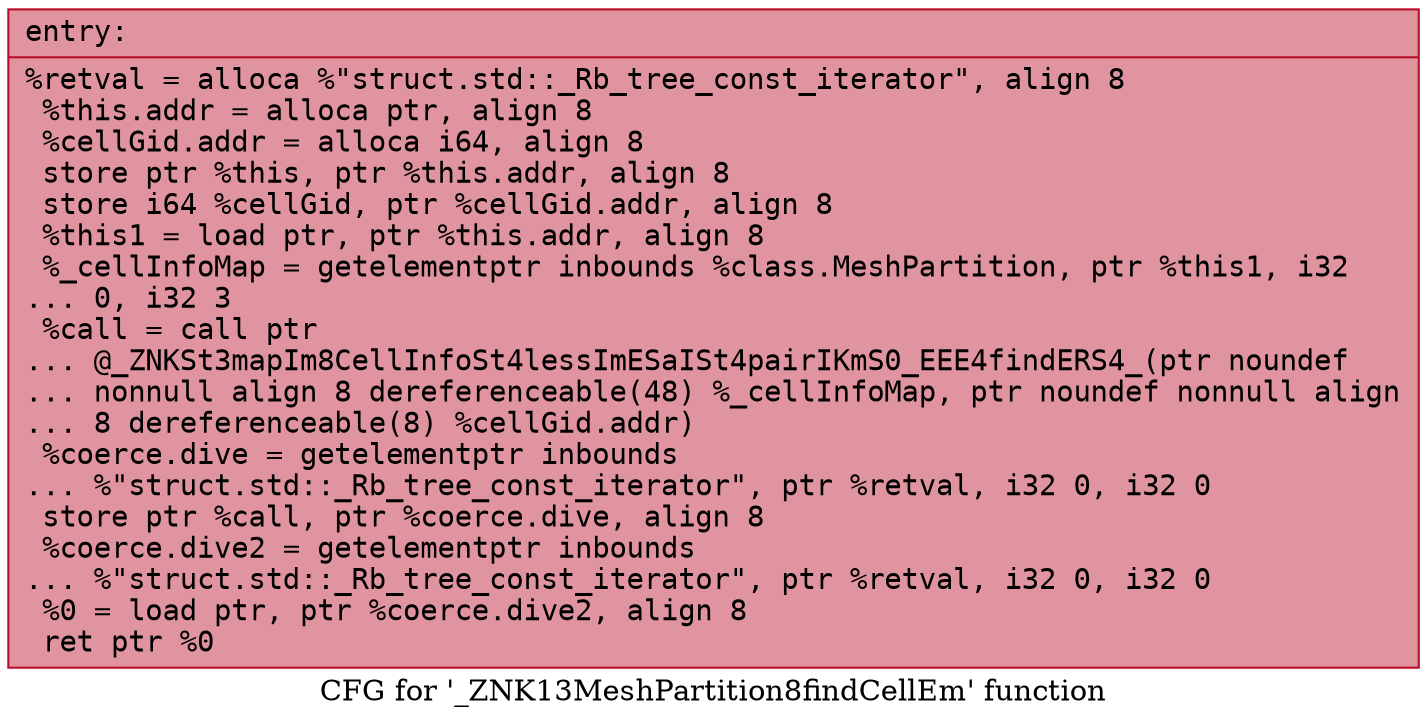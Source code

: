 digraph "CFG for '_ZNK13MeshPartition8findCellEm' function" {
	label="CFG for '_ZNK13MeshPartition8findCellEm' function";

	Node0x55dfe4c0acc0 [shape=record,color="#b70d28ff", style=filled, fillcolor="#b70d2870" fontname="Courier",label="{entry:\l|  %retval = alloca %\"struct.std::_Rb_tree_const_iterator\", align 8\l  %this.addr = alloca ptr, align 8\l  %cellGid.addr = alloca i64, align 8\l  store ptr %this, ptr %this.addr, align 8\l  store i64 %cellGid, ptr %cellGid.addr, align 8\l  %this1 = load ptr, ptr %this.addr, align 8\l  %_cellInfoMap = getelementptr inbounds %class.MeshPartition, ptr %this1, i32\l... 0, i32 3\l  %call = call ptr\l... @_ZNKSt3mapIm8CellInfoSt4lessImESaISt4pairIKmS0_EEE4findERS4_(ptr noundef\l... nonnull align 8 dereferenceable(48) %_cellInfoMap, ptr noundef nonnull align\l... 8 dereferenceable(8) %cellGid.addr)\l  %coerce.dive = getelementptr inbounds\l... %\"struct.std::_Rb_tree_const_iterator\", ptr %retval, i32 0, i32 0\l  store ptr %call, ptr %coerce.dive, align 8\l  %coerce.dive2 = getelementptr inbounds\l... %\"struct.std::_Rb_tree_const_iterator\", ptr %retval, i32 0, i32 0\l  %0 = load ptr, ptr %coerce.dive2, align 8\l  ret ptr %0\l}"];
}
